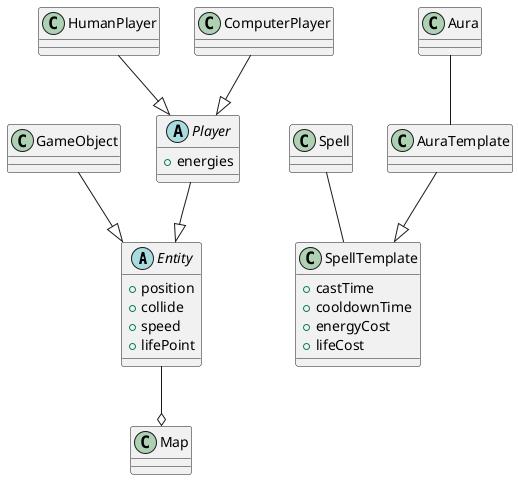 @startuml

abstract class Entity {
    +position
    +collide
    +speed
    +lifePoint
}

class GameObject
class HumanPlayer
class ComputerPlayer
abstract class Player {
    +energies
}

GameObject --|> Entity
HumanPlayer --|> Player
ComputerPlayer --|> Player
Player --|> Entity

class Map

Entity --o Map

class SpellTemplate {
    +castTime
    +cooldownTime
    +energyCost
    +lifeCost
}

class Spell
Spell -- SpellTemplate

class AuraTemplate
class Aura
Aura -- AuraTemplate


AuraTemplate --|> SpellTemplate

@enduml
